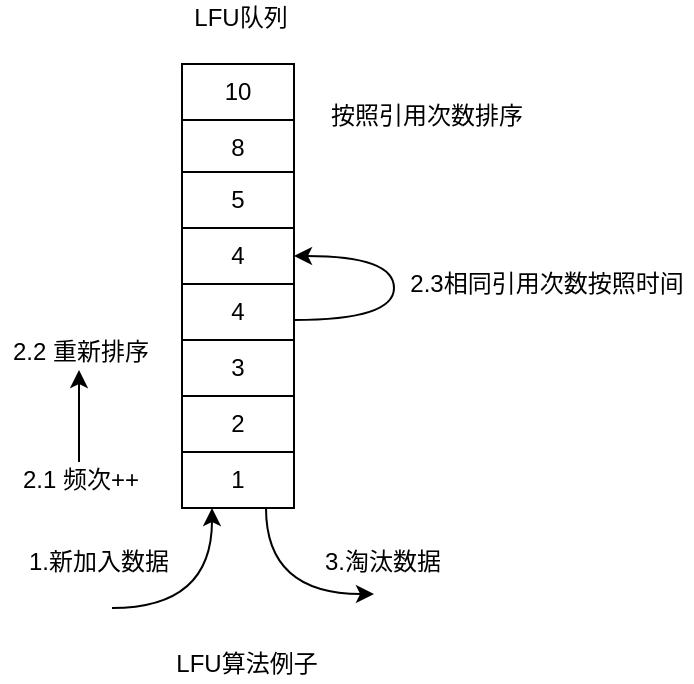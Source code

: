 <mxfile version="14.6.10" type="github"><diagram id="pp3Lf_qcTJNcbQ7LXYgS" name="Page-1"><mxGraphModel dx="1422" dy="882" grid="0" gridSize="10" guides="1" tooltips="1" connect="1" arrows="1" fold="1" page="1" pageScale="1" pageWidth="827" pageHeight="1169" math="0" shadow="0"><root><mxCell id="0"/><mxCell id="1" parent="0"/><mxCell id="RkIwQQZledJNIxbDaecq-1" value="10" style="rounded=0;whiteSpace=wrap;html=1;imageAspect=1;" vertex="1" parent="1"><mxGeometry x="342" y="194" width="56" height="28" as="geometry"/></mxCell><mxCell id="RkIwQQZledJNIxbDaecq-3" value="8" style="rounded=0;whiteSpace=wrap;html=1;imageAspect=1;" vertex="1" parent="1"><mxGeometry x="342" y="222" width="56" height="28" as="geometry"/></mxCell><mxCell id="RkIwQQZledJNIxbDaecq-4" value="5" style="rounded=0;whiteSpace=wrap;html=1;imageAspect=1;" vertex="1" parent="1"><mxGeometry x="342" y="248" width="56" height="28" as="geometry"/></mxCell><mxCell id="RkIwQQZledJNIxbDaecq-5" value="4" style="rounded=0;whiteSpace=wrap;html=1;imageAspect=1;" vertex="1" parent="1"><mxGeometry x="342" y="276" width="56" height="28" as="geometry"/></mxCell><mxCell id="RkIwQQZledJNIxbDaecq-6" value="4" style="rounded=0;whiteSpace=wrap;html=1;imageAspect=1;" vertex="1" parent="1"><mxGeometry x="342" y="304" width="56" height="28" as="geometry"/></mxCell><mxCell id="RkIwQQZledJNIxbDaecq-7" value="3" style="rounded=0;whiteSpace=wrap;html=1;imageAspect=1;" vertex="1" parent="1"><mxGeometry x="342" y="332" width="56" height="28" as="geometry"/></mxCell><mxCell id="RkIwQQZledJNIxbDaecq-8" value="2" style="rounded=0;whiteSpace=wrap;html=1;imageAspect=1;" vertex="1" parent="1"><mxGeometry x="342" y="360" width="56" height="28" as="geometry"/></mxCell><mxCell id="RkIwQQZledJNIxbDaecq-9" value="1" style="rounded=0;whiteSpace=wrap;html=1;imageAspect=1;" vertex="1" parent="1"><mxGeometry x="342" y="388" width="56" height="28" as="geometry"/></mxCell><mxCell id="RkIwQQZledJNIxbDaecq-10" value="LFU算法例子" style="text;html=1;align=center;verticalAlign=middle;resizable=0;points=[];autosize=1;strokeColor=none;" vertex="1" parent="1"><mxGeometry x="333" y="485" width="81" height="18" as="geometry"/></mxCell><mxCell id="RkIwQQZledJNIxbDaecq-11" value="" style="curved=1;endArrow=classic;html=1;rounded=0;edgeStyle=orthogonalEdgeStyle;" edge="1" parent="1"><mxGeometry width="50" height="50" relative="1" as="geometry"><mxPoint x="307" y="466" as="sourcePoint"/><mxPoint x="357" y="416" as="targetPoint"/><Array as="points"><mxPoint x="357" y="466"/><mxPoint x="307" y="416"/></Array></mxGeometry></mxCell><mxCell id="RkIwQQZledJNIxbDaecq-12" value="1.新加入数据" style="text;html=1;align=center;verticalAlign=middle;resizable=0;points=[];autosize=1;strokeColor=none;" vertex="1" parent="1"><mxGeometry x="260" y="434" width="80" height="18" as="geometry"/></mxCell><mxCell id="RkIwQQZledJNIxbDaecq-20" value="" style="edgeStyle=orthogonalEdgeStyle;rounded=0;orthogonalLoop=1;jettySize=auto;html=1;" edge="1" parent="1" source="RkIwQQZledJNIxbDaecq-13" target="RkIwQQZledJNIxbDaecq-17"><mxGeometry relative="1" as="geometry"/></mxCell><mxCell id="RkIwQQZledJNIxbDaecq-13" value="2.1 频次++" style="text;html=1;align=center;verticalAlign=middle;resizable=0;points=[];autosize=1;strokeColor=none;" vertex="1" parent="1"><mxGeometry x="256.5" y="393" width="68" height="18" as="geometry"/></mxCell><mxCell id="RkIwQQZledJNIxbDaecq-17" value="2.2 重新排序" style="text;html=1;align=center;verticalAlign=middle;resizable=0;points=[];autosize=1;strokeColor=none;" vertex="1" parent="1"><mxGeometry x="251.5" y="329" width="78" height="18" as="geometry"/></mxCell><mxCell id="RkIwQQZledJNIxbDaecq-18" value="2.3相同引用次数按照时间" style="text;html=1;align=center;verticalAlign=middle;resizable=0;points=[];autosize=1;strokeColor=none;" vertex="1" parent="1"><mxGeometry x="450" y="295" width="147" height="18" as="geometry"/></mxCell><mxCell id="RkIwQQZledJNIxbDaecq-19" value="LFU队列" style="text;html=1;align=center;verticalAlign=middle;resizable=0;points=[];autosize=1;strokeColor=none;" vertex="1" parent="1"><mxGeometry x="342" y="162" width="57" height="18" as="geometry"/></mxCell><mxCell id="RkIwQQZledJNIxbDaecq-21" value="" style="curved=1;endArrow=classic;html=1;rounded=0;edgeStyle=orthogonalEdgeStyle;entryX=1;entryY=0.5;entryDx=0;entryDy=0;" edge="1" parent="1" target="RkIwQQZledJNIxbDaecq-5"><mxGeometry width="50" height="50" relative="1" as="geometry"><mxPoint x="398" y="322" as="sourcePoint"/><mxPoint x="448" y="272" as="targetPoint"/><Array as="points"><mxPoint x="448" y="322"/><mxPoint x="448" y="290"/></Array></mxGeometry></mxCell><mxCell id="RkIwQQZledJNIxbDaecq-22" value="按照引用次数排序" style="text;html=1;align=center;verticalAlign=middle;resizable=0;points=[];autosize=1;strokeColor=none;" vertex="1" parent="1"><mxGeometry x="410.5" y="211" width="106" height="18" as="geometry"/></mxCell><mxCell id="RkIwQQZledJNIxbDaecq-23" value="" style="curved=1;endArrow=classic;html=1;rounded=0;edgeStyle=orthogonalEdgeStyle;exitX=0.75;exitY=1;exitDx=0;exitDy=0;" edge="1" parent="1" source="RkIwQQZledJNIxbDaecq-9"><mxGeometry width="50" height="50" relative="1" as="geometry"><mxPoint x="439" y="423" as="sourcePoint"/><mxPoint x="438" y="459" as="targetPoint"/><Array as="points"><mxPoint x="384" y="459"/></Array></mxGeometry></mxCell><mxCell id="RkIwQQZledJNIxbDaecq-25" value="3.淘汰数据" style="text;html=1;align=center;verticalAlign=middle;resizable=0;points=[];autosize=1;strokeColor=none;" vertex="1" parent="1"><mxGeometry x="408" y="434" width="68" height="18" as="geometry"/></mxCell></root></mxGraphModel></diagram></mxfile>